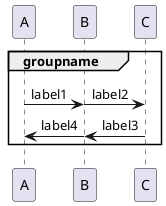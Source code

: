 {
  "sha1": "d0uxirssa3nz19bpgitpbdf3ph3sjsb",
  "insertion": {
    "when": "2024-06-01T09:03:02.348Z",
    "url": "http://forum.plantuml.net/6438/teoz-doesnt-work-in-a-group-or-alt",
    "user": "plantuml@gmail.com"
  }
}
@startuml
!pragma teoz true
group groupname
    A -> B : label1
    & B -> C : label2
    C -> B : label3
    & B -> A : label4
end
@enduml
